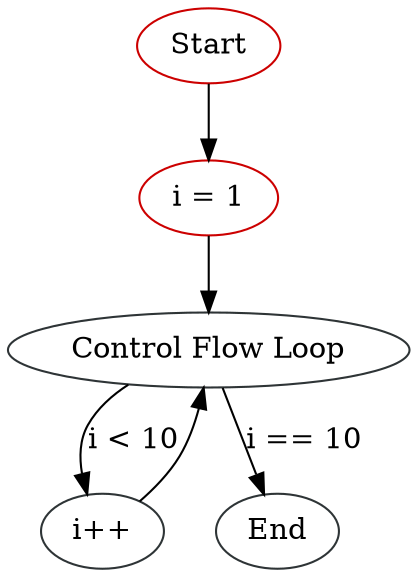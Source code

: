 digraph IncrementingLoop {
node1 [label="Start", color="#cc0000"]
node3 [label="i = 1", color="#cc0000"]
node4 [label="Control Flow\ Loop", color="#2e3436"]
node5 [label="i++", color="#2e3436"]
node2 [label="End", color="#2e3436"]

node1 -> node3
node3 -> node4
node4 -> node5 [label="i < 10"]
node4 -> node2 [label="i == 10"]
node5 -> node4
}
